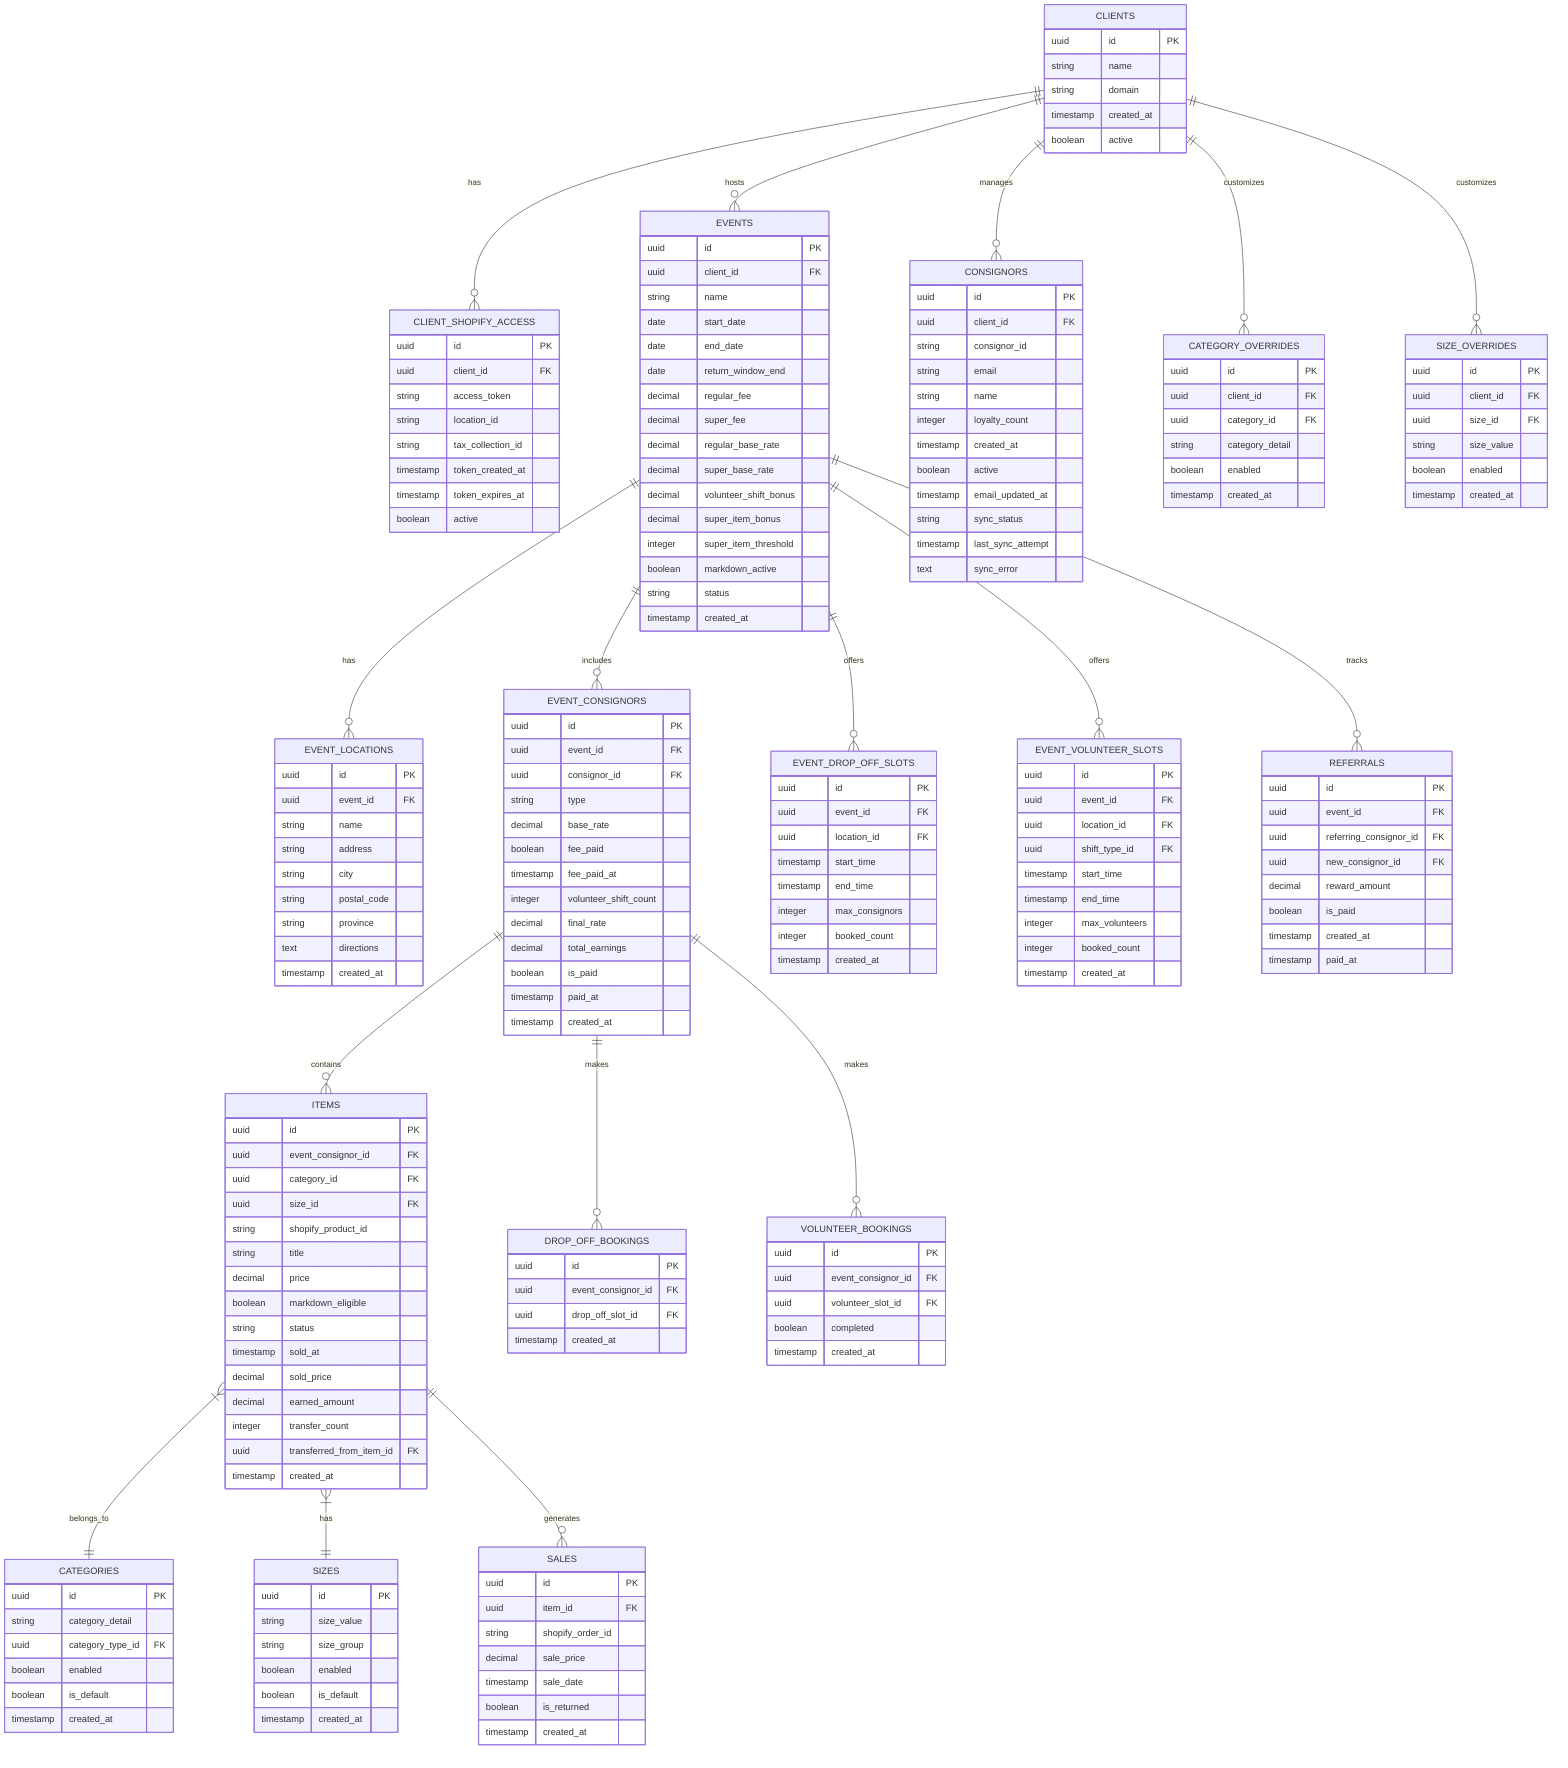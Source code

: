 erDiagram
    %% Client Management
    CLIENTS {
        uuid id PK
        string name
        string domain
        timestamp created_at
        boolean active
    }

    CLIENT_SHOPIFY_ACCESS {
        uuid id PK
        uuid client_id FK
        string access_token
        string location_id
        string tax_collection_id
        timestamp token_created_at
        timestamp token_expires_at
        boolean active
    }

    %% Event Management
    EVENTS {
        uuid id PK
        uuid client_id FK
        string name
        date start_date
        date end_date
        date return_window_end
        decimal regular_fee
        decimal super_fee
        decimal regular_base_rate
        decimal super_base_rate
        decimal volunteer_shift_bonus
        decimal super_item_bonus
        integer super_item_threshold
        boolean markdown_active
        string status
        timestamp created_at
    }

    EVENT_LOCATIONS {
        uuid id PK
        uuid event_id FK
        string name
        string address
        string city
        string postal_code
        string province
        text directions
        timestamp created_at
    }

    %% Consignment Management
    CONSIGNORS {
        uuid id PK
        uuid client_id FK
        string consignor_id
        string email
        string name
        integer loyalty_count
        timestamp created_at
        boolean active
        timestamp email_updated_at
        string sync_status
        timestamp last_sync_attempt
        text sync_error
    }

    EVENT_CONSIGNORS {
        uuid id PK
        uuid event_id FK
        uuid consignor_id FK
        string type
        decimal base_rate
        boolean fee_paid
        timestamp fee_paid_at
        integer volunteer_shift_count
        decimal final_rate
        decimal total_earnings
        boolean is_paid
        timestamp paid_at
        timestamp created_at
    }

    ITEMS {
        uuid id PK
        uuid event_consignor_id FK
        uuid category_id FK
        uuid size_id FK
        string shopify_product_id
        string title
        decimal price
        boolean markdown_eligible
        string status
        timestamp sold_at
        decimal sold_price
        decimal earned_amount
        integer transfer_count
        uuid transferred_from_item_id FK
        timestamp created_at
    }

    %% Configuration Management
    CATEGORIES {
        uuid id PK
        string category_detail
        uuid category_type_id FK
        boolean enabled
        boolean is_default
        timestamp created_at
    }

    CATEGORY_OVERRIDES {
        uuid id PK
        uuid client_id FK
        uuid category_id FK
        string category_detail
        boolean enabled
        timestamp created_at
    }

    SIZES {
        uuid id PK
        string size_value
        string size_group
        boolean enabled
        boolean is_default
        timestamp created_at
    }

    SIZE_OVERRIDES {
        uuid id PK
        uuid client_id FK
        uuid size_id FK
        string size_value
        boolean enabled
        timestamp created_at
    }

    %% Scheduling
    EVENT_DROP_OFF_SLOTS {
        uuid id PK
        uuid event_id FK
        uuid location_id FK
        timestamp start_time
        timestamp end_time
        integer max_consignors
        integer booked_count
        timestamp created_at
    }

    EVENT_VOLUNTEER_SLOTS {
        uuid id PK
        uuid event_id FK
        uuid location_id FK
        uuid shift_type_id FK
        timestamp start_time
        timestamp end_time
        integer max_volunteers
        integer booked_count
        timestamp created_at
    }

    DROP_OFF_BOOKINGS {
        uuid id PK
        uuid event_consignor_id FK
        uuid drop_off_slot_id FK
        timestamp created_at
    }

    VOLUNTEER_BOOKINGS {
        uuid id PK
        uuid event_consignor_id FK
        uuid volunteer_slot_id FK
        boolean completed
        timestamp created_at
    }

    %% Sales & Reconciliation
    SALES {
        uuid id PK
        uuid item_id FK
        string shopify_order_id
        decimal sale_price
        timestamp sale_date
        boolean is_returned
        timestamp created_at
    }

    REFERRALS {
        uuid id PK
        uuid event_id FK
        uuid referring_consignor_id FK
        uuid new_consignor_id FK
        decimal reward_amount
        boolean is_paid
        timestamp created_at
        timestamp paid_at
    }

    %% Relationships
    CLIENTS ||--o{ CLIENT_SHOPIFY_ACCESS : has
    CLIENTS ||--o{ EVENTS : hosts
    EVENTS ||--o{ EVENT_LOCATIONS : has
    CLIENTS ||--o{ CONSIGNORS : manages
    EVENTS ||--o{ EVENT_CONSIGNORS : includes
    EVENT_CONSIGNORS ||--o{ ITEMS : contains
    ITEMS }|--|| CATEGORIES : belongs_to
    ITEMS }|--|| SIZES : has
    CLIENTS ||--o{ CATEGORY_OVERRIDES : customizes
    CLIENTS ||--o{ SIZE_OVERRIDES : customizes
    EVENTS ||--o{ EVENT_DROP_OFF_SLOTS : offers
    EVENTS ||--o{ EVENT_VOLUNTEER_SLOTS : offers
    EVENT_CONSIGNORS ||--o{ DROP_OFF_BOOKINGS : makes
    EVENT_CONSIGNORS ||--o{ VOLUNTEER_BOOKINGS : makes
    ITEMS ||--o{ SALES : generates
    EVENTS ||--o{ REFERRALS : tracks